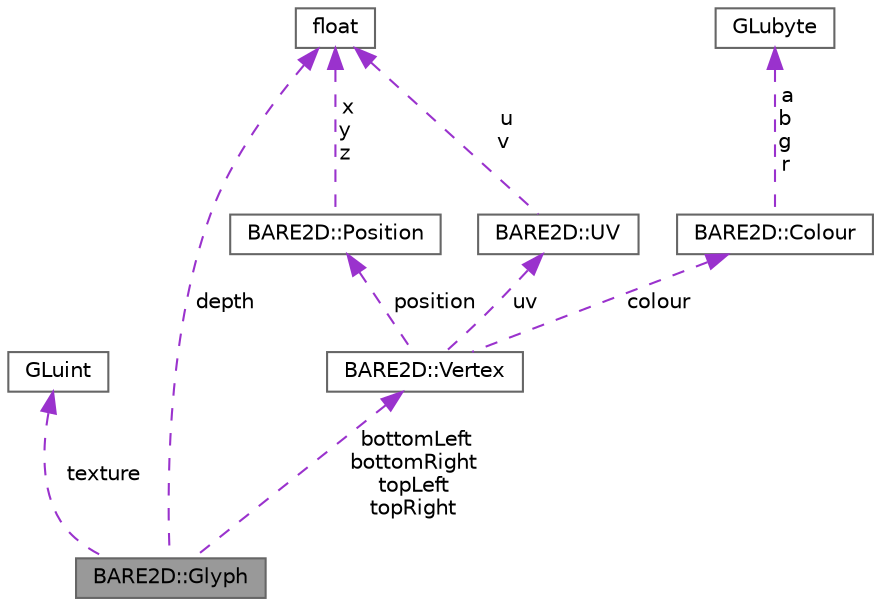 digraph "BARE2D::Glyph"
{
 // INTERACTIVE_SVG=YES
 // LATEX_PDF_SIZE
  bgcolor="transparent";
  edge [fontname=Helvetica,fontsize=10,labelfontname=Helvetica,labelfontsize=10];
  node [fontname=Helvetica,fontsize=10,shape=box,height=0.2,width=0.4];
  Node1 [label="BARE2D::Glyph",height=0.2,width=0.4,color="gray40", fillcolor="grey60", style="filled", fontcolor="black",tooltip="The glyph represents a renderbatch's primitive data, which is created from each draw call in the basi..."];
  Node2 -> Node1 [dir="back",color="darkorchid3",style="dashed",label=" texture" ];
  Node2 [label="GLuint",height=0.2,width=0.4,color="gray40", fillcolor="white", style="filled",tooltip=" "];
  Node3 -> Node1 [dir="back",color="darkorchid3",style="dashed",label=" depth" ];
  Node3 [label="float",height=0.2,width=0.4,color="gray40", fillcolor="white", style="filled",tooltip=" "];
  Node4 -> Node1 [dir="back",color="darkorchid3",style="dashed",label=" bottomLeft\nbottomRight\ntopLeft\ntopRight" ];
  Node4 [label="BARE2D::Vertex",height=0.2,width=0.4,color="gray40", fillcolor="white", style="filled",URL="$struct_b_a_r_e2_d_1_1_vertex.html",tooltip="Just holds vertex data for convenience."];
  Node5 -> Node4 [dir="back",color="darkorchid3",style="dashed",label=" position" ];
  Node5 [label="BARE2D::Position",height=0.2,width=0.4,color="gray40", fillcolor="white", style="filled",URL="$struct_b_a_r_e2_d_1_1_position.html",tooltip="Positional data."];
  Node3 -> Node5 [dir="back",color="darkorchid3",style="dashed",label=" x\ny\nz" ];
  Node6 -> Node4 [dir="back",color="darkorchid3",style="dashed",label=" colour" ];
  Node6 [label="BARE2D::Colour",height=0.2,width=0.4,color="gray40", fillcolor="white", style="filled",URL="$struct_b_a_r_e2_d_1_1_colour.html",tooltip="An RGBA 8-bit colour value."];
  Node7 -> Node6 [dir="back",color="darkorchid3",style="dashed",label=" a\nb\ng\nr" ];
  Node7 [label="GLubyte",height=0.2,width=0.4,color="gray40", fillcolor="white", style="filled",tooltip=" "];
  Node8 -> Node4 [dir="back",color="darkorchid3",style="dashed",label=" uv" ];
  Node8 [label="BARE2D::UV",height=0.2,width=0.4,color="gray40", fillcolor="white", style="filled",URL="$struct_b_a_r_e2_d_1_1_u_v.html",tooltip="Holds two floats which can act as UV sizes or positions."];
  Node3 -> Node8 [dir="back",color="darkorchid3",style="dashed",label=" u\nv" ];
}
